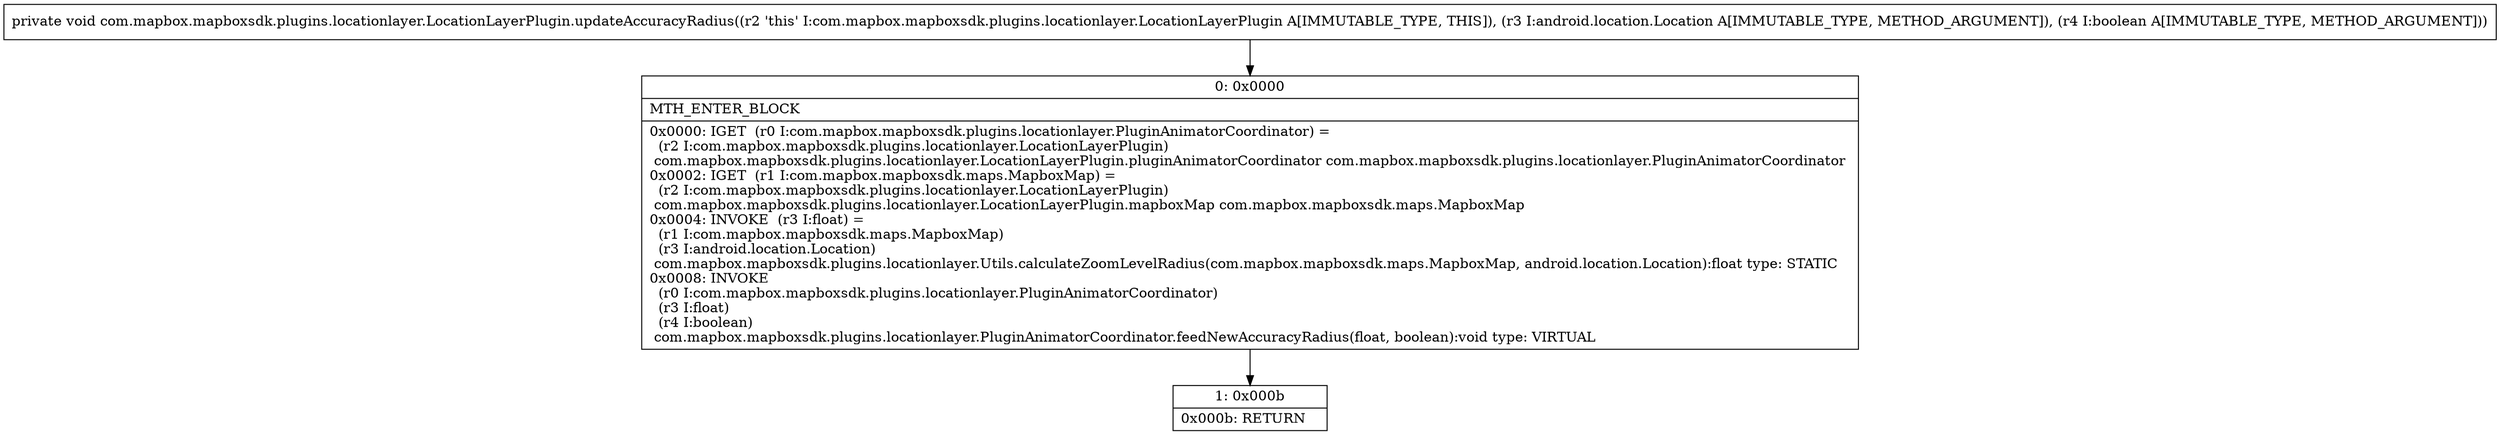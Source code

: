 digraph "CFG forcom.mapbox.mapboxsdk.plugins.locationlayer.LocationLayerPlugin.updateAccuracyRadius(Landroid\/location\/Location;Z)V" {
Node_0 [shape=record,label="{0\:\ 0x0000|MTH_ENTER_BLOCK\l|0x0000: IGET  (r0 I:com.mapbox.mapboxsdk.plugins.locationlayer.PluginAnimatorCoordinator) = \l  (r2 I:com.mapbox.mapboxsdk.plugins.locationlayer.LocationLayerPlugin)\l com.mapbox.mapboxsdk.plugins.locationlayer.LocationLayerPlugin.pluginAnimatorCoordinator com.mapbox.mapboxsdk.plugins.locationlayer.PluginAnimatorCoordinator \l0x0002: IGET  (r1 I:com.mapbox.mapboxsdk.maps.MapboxMap) = \l  (r2 I:com.mapbox.mapboxsdk.plugins.locationlayer.LocationLayerPlugin)\l com.mapbox.mapboxsdk.plugins.locationlayer.LocationLayerPlugin.mapboxMap com.mapbox.mapboxsdk.maps.MapboxMap \l0x0004: INVOKE  (r3 I:float) = \l  (r1 I:com.mapbox.mapboxsdk.maps.MapboxMap)\l  (r3 I:android.location.Location)\l com.mapbox.mapboxsdk.plugins.locationlayer.Utils.calculateZoomLevelRadius(com.mapbox.mapboxsdk.maps.MapboxMap, android.location.Location):float type: STATIC \l0x0008: INVOKE  \l  (r0 I:com.mapbox.mapboxsdk.plugins.locationlayer.PluginAnimatorCoordinator)\l  (r3 I:float)\l  (r4 I:boolean)\l com.mapbox.mapboxsdk.plugins.locationlayer.PluginAnimatorCoordinator.feedNewAccuracyRadius(float, boolean):void type: VIRTUAL \l}"];
Node_1 [shape=record,label="{1\:\ 0x000b|0x000b: RETURN   \l}"];
MethodNode[shape=record,label="{private void com.mapbox.mapboxsdk.plugins.locationlayer.LocationLayerPlugin.updateAccuracyRadius((r2 'this' I:com.mapbox.mapboxsdk.plugins.locationlayer.LocationLayerPlugin A[IMMUTABLE_TYPE, THIS]), (r3 I:android.location.Location A[IMMUTABLE_TYPE, METHOD_ARGUMENT]), (r4 I:boolean A[IMMUTABLE_TYPE, METHOD_ARGUMENT])) }"];
MethodNode -> Node_0;
Node_0 -> Node_1;
}


